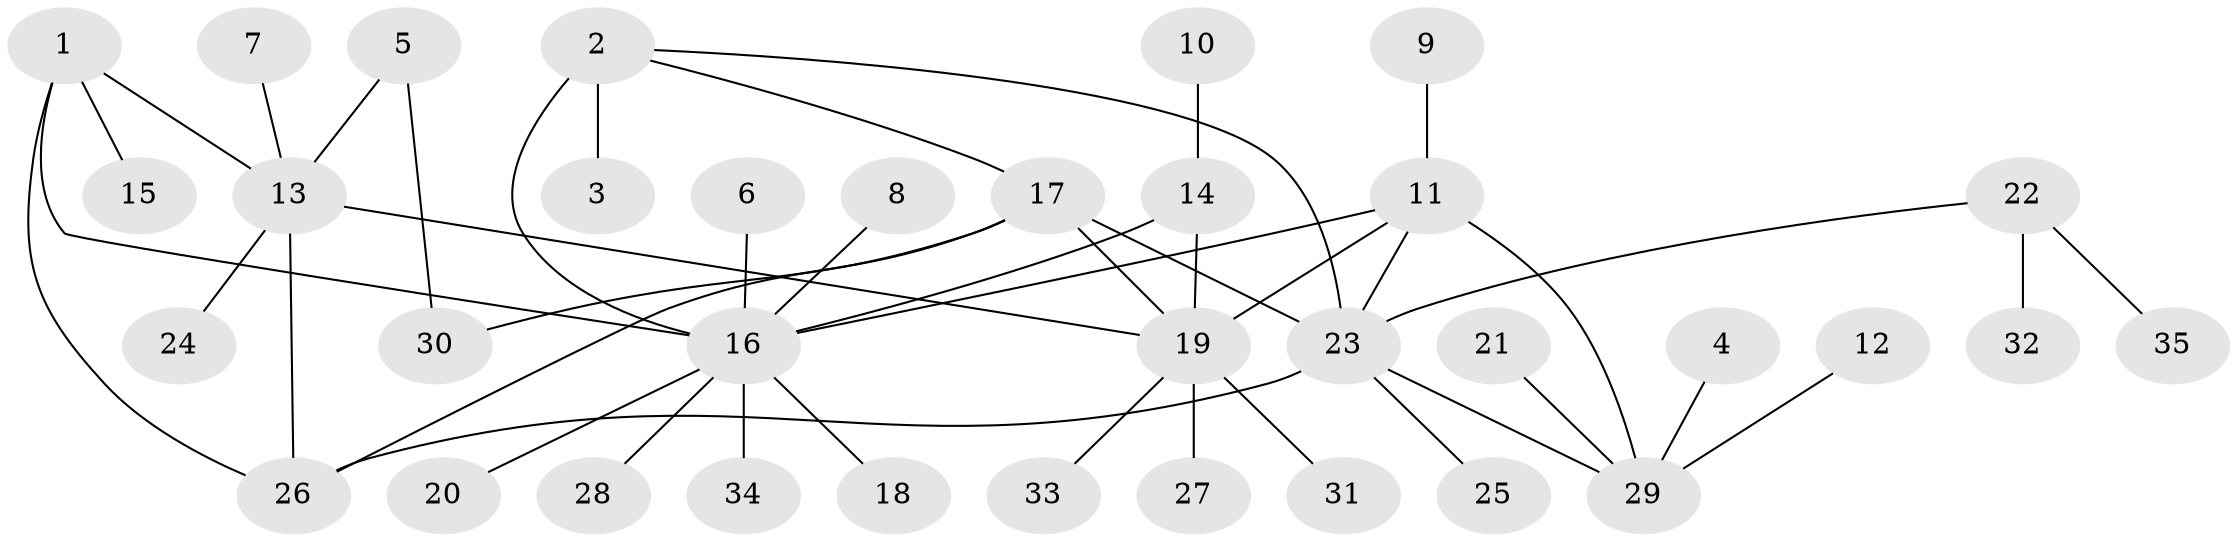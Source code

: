 // original degree distribution, {7: 0.04285714285714286, 4: 0.07142857142857142, 5: 0.02857142857142857, 11: 0.014285714285714285, 2: 0.18571428571428572, 3: 0.05714285714285714, 6: 0.05714285714285714, 1: 0.5428571428571428}
// Generated by graph-tools (version 1.1) at 2025/26/03/09/25 03:26:45]
// undirected, 35 vertices, 44 edges
graph export_dot {
graph [start="1"]
  node [color=gray90,style=filled];
  1;
  2;
  3;
  4;
  5;
  6;
  7;
  8;
  9;
  10;
  11;
  12;
  13;
  14;
  15;
  16;
  17;
  18;
  19;
  20;
  21;
  22;
  23;
  24;
  25;
  26;
  27;
  28;
  29;
  30;
  31;
  32;
  33;
  34;
  35;
  1 -- 13 [weight=1.0];
  1 -- 15 [weight=1.0];
  1 -- 16 [weight=1.0];
  1 -- 26 [weight=1.0];
  2 -- 3 [weight=1.0];
  2 -- 16 [weight=2.0];
  2 -- 17 [weight=1.0];
  2 -- 23 [weight=1.0];
  4 -- 29 [weight=1.0];
  5 -- 13 [weight=1.0];
  5 -- 30 [weight=1.0];
  6 -- 16 [weight=1.0];
  7 -- 13 [weight=1.0];
  8 -- 16 [weight=1.0];
  9 -- 11 [weight=1.0];
  10 -- 14 [weight=1.0];
  11 -- 16 [weight=1.0];
  11 -- 19 [weight=1.0];
  11 -- 23 [weight=1.0];
  11 -- 29 [weight=1.0];
  12 -- 29 [weight=1.0];
  13 -- 19 [weight=1.0];
  13 -- 24 [weight=1.0];
  13 -- 26 [weight=1.0];
  14 -- 16 [weight=1.0];
  14 -- 19 [weight=2.0];
  16 -- 18 [weight=1.0];
  16 -- 20 [weight=1.0];
  16 -- 28 [weight=1.0];
  16 -- 34 [weight=1.0];
  17 -- 19 [weight=1.0];
  17 -- 23 [weight=1.0];
  17 -- 26 [weight=1.0];
  17 -- 30 [weight=1.0];
  19 -- 27 [weight=1.0];
  19 -- 31 [weight=1.0];
  19 -- 33 [weight=1.0];
  21 -- 29 [weight=1.0];
  22 -- 23 [weight=1.0];
  22 -- 32 [weight=1.0];
  22 -- 35 [weight=1.0];
  23 -- 25 [weight=1.0];
  23 -- 26 [weight=1.0];
  23 -- 29 [weight=1.0];
}
